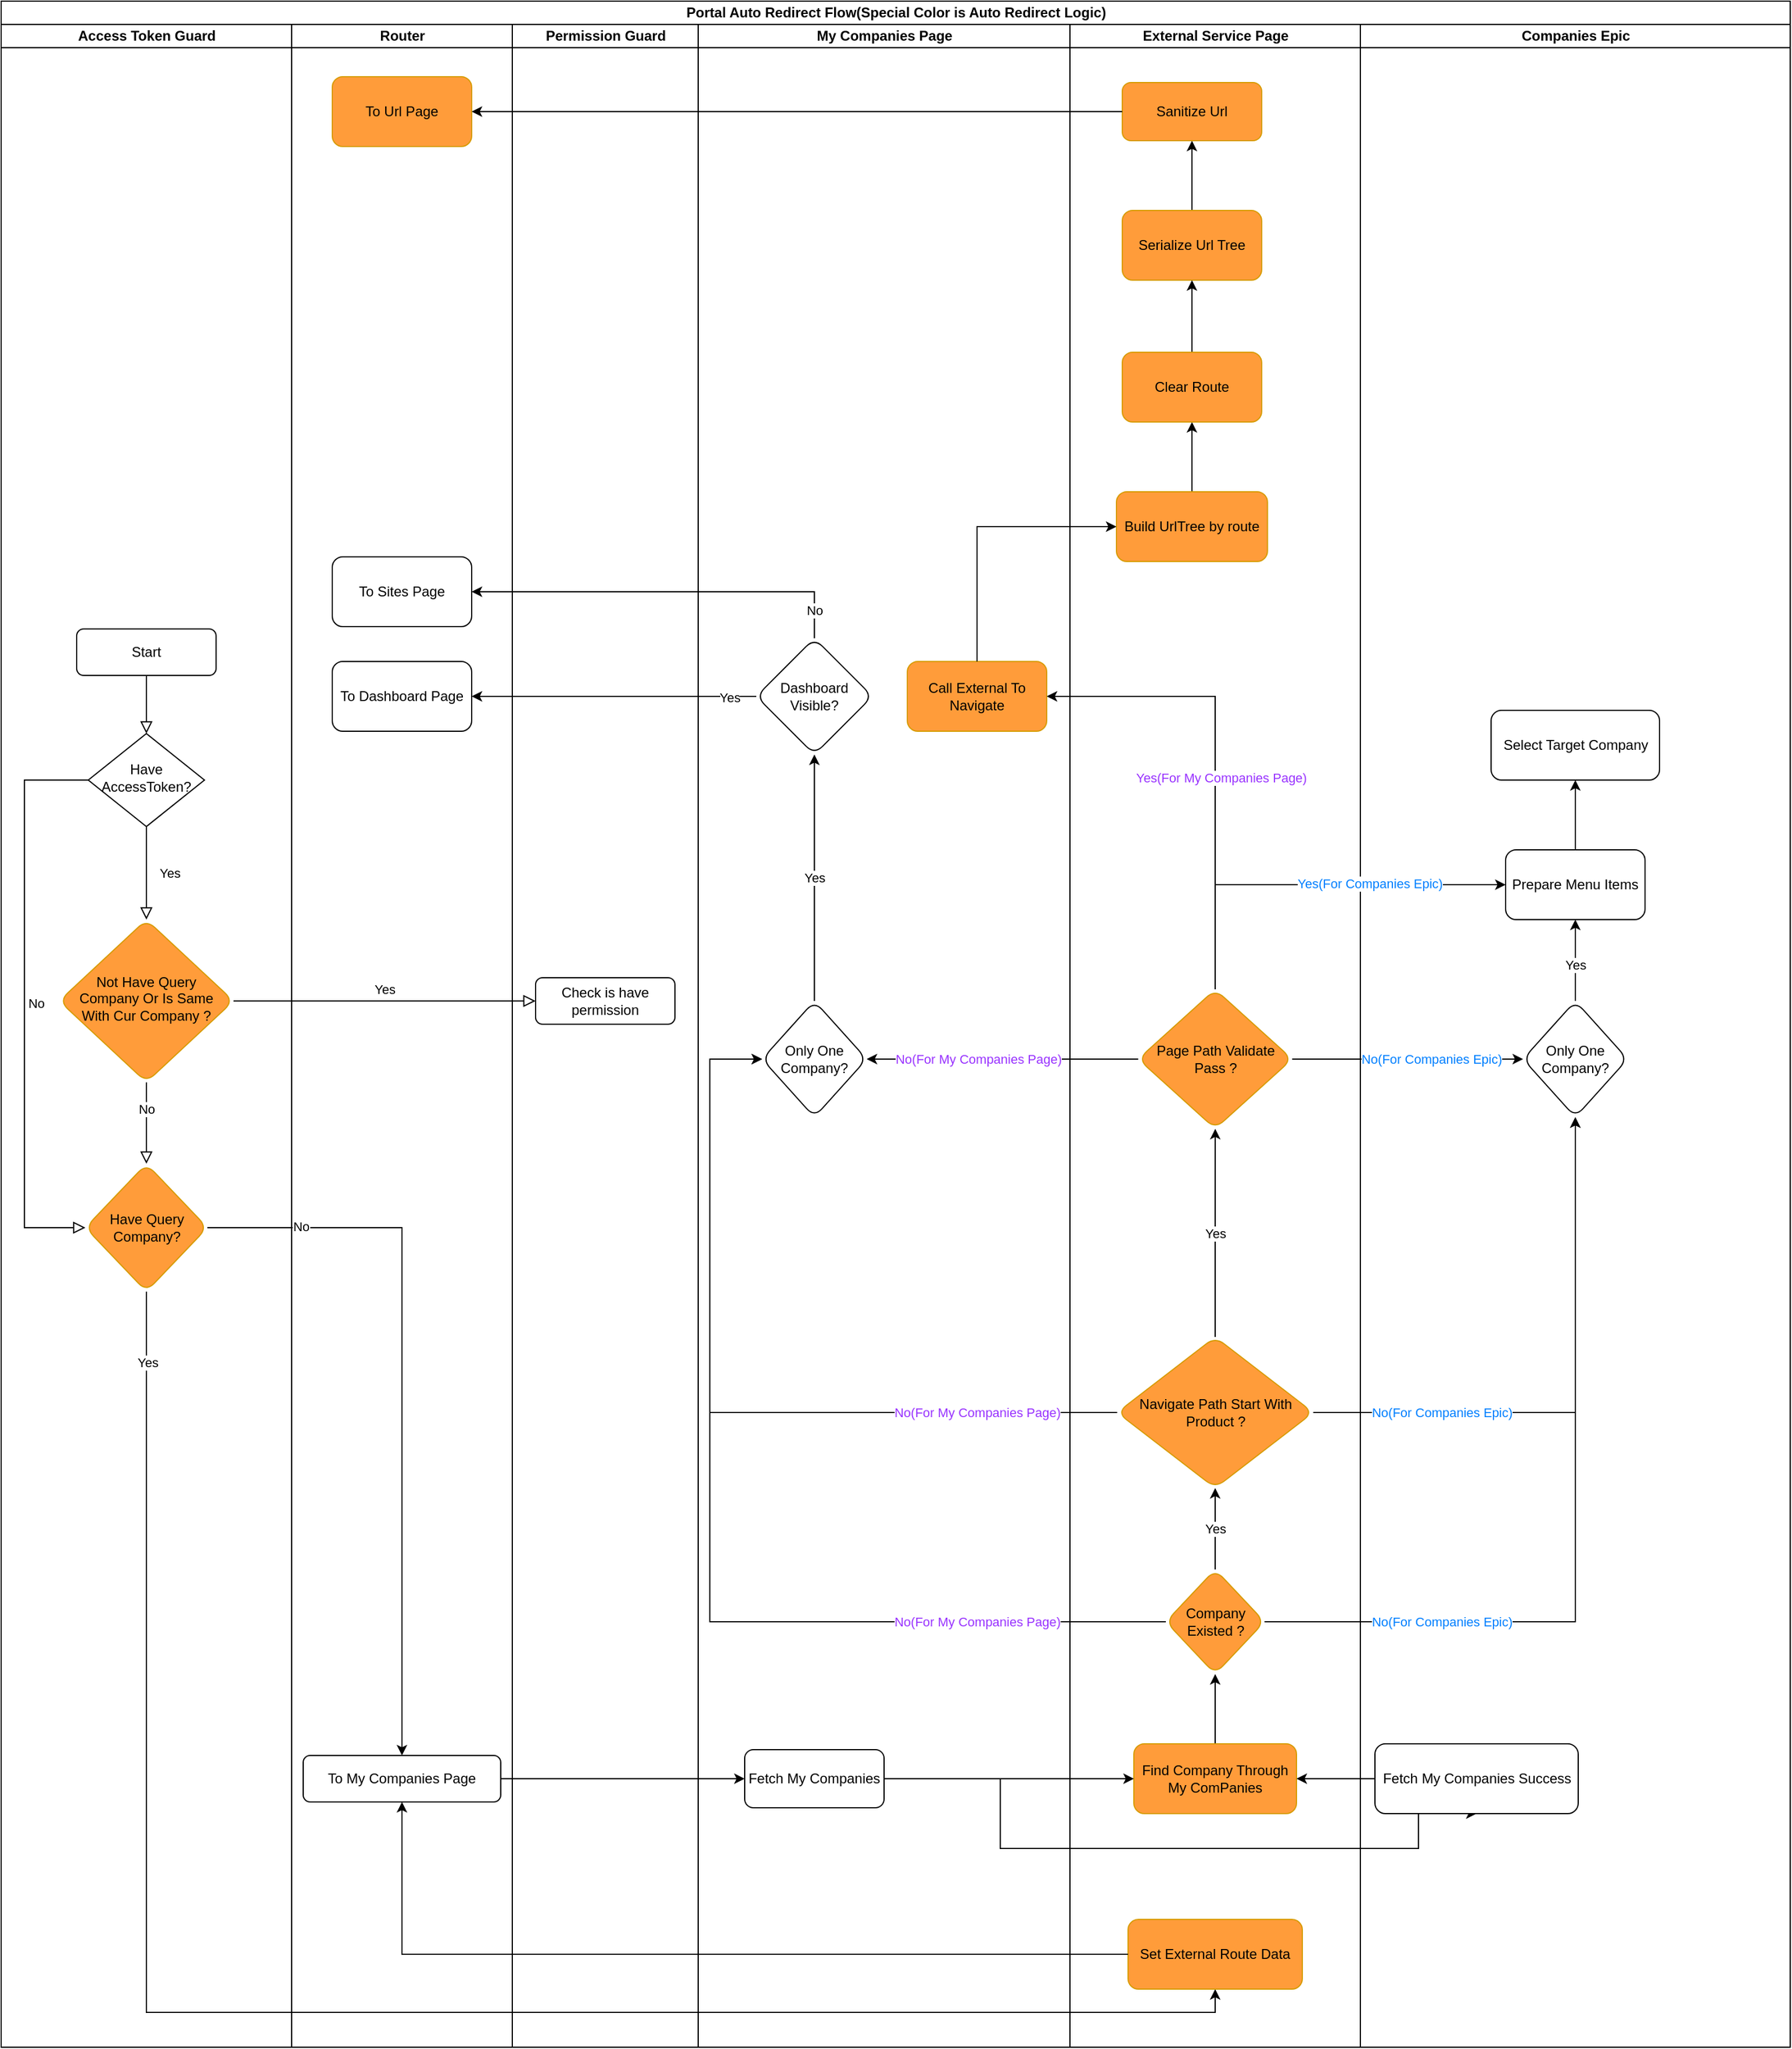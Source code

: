 <mxfile version="26.0.15">
  <diagram id="C5RBs43oDa-KdzZeNtuy" name="Page-1">
    <mxGraphModel dx="1461" dy="824" grid="1" gridSize="10" guides="1" tooltips="1" connect="1" arrows="1" fold="1" page="1" pageScale="1" pageWidth="827" pageHeight="1169" math="0" shadow="0">
      <root>
        <mxCell id="WIyWlLk6GJQsqaUBKTNV-0" />
        <mxCell id="WIyWlLk6GJQsqaUBKTNV-1" parent="WIyWlLk6GJQsqaUBKTNV-0" />
        <mxCell id="zBtAvuP8c3fkPAvaUFku-0" value="Portal Auto Redirect Flow(Special Color is Auto Redirect Logic)" style="swimlane;childLayout=stackLayout;resizeParent=1;resizeParentMax=0;startSize=20;html=1;" parent="WIyWlLk6GJQsqaUBKTNV-1" vertex="1">
          <mxGeometry x="120" y="20" width="1540" height="1760" as="geometry" />
        </mxCell>
        <mxCell id="zBtAvuP8c3fkPAvaUFku-1" value="Access Token Guard" style="swimlane;startSize=20;html=1;" parent="zBtAvuP8c3fkPAvaUFku-0" vertex="1">
          <mxGeometry y="20" width="250" height="1740" as="geometry" />
        </mxCell>
        <mxCell id="WIyWlLk6GJQsqaUBKTNV-6" value="Have AccessToken?" style="rhombus;whiteSpace=wrap;html=1;shadow=0;fontFamily=Helvetica;fontSize=12;align=center;strokeWidth=1;spacing=6;spacingTop=-4;" parent="zBtAvuP8c3fkPAvaUFku-1" vertex="1">
          <mxGeometry x="75" y="610" width="100" height="80" as="geometry" />
        </mxCell>
        <mxCell id="WIyWlLk6GJQsqaUBKTNV-3" value="Start" style="rounded=1;whiteSpace=wrap;html=1;fontSize=12;glass=0;strokeWidth=1;shadow=0;" parent="zBtAvuP8c3fkPAvaUFku-1" vertex="1">
          <mxGeometry x="65" y="520" width="120" height="40" as="geometry" />
        </mxCell>
        <mxCell id="WIyWlLk6GJQsqaUBKTNV-2" value="" style="rounded=0;html=1;jettySize=auto;orthogonalLoop=1;fontSize=11;endArrow=block;endFill=0;endSize=8;strokeWidth=1;shadow=0;labelBackgroundColor=none;edgeStyle=orthogonalEdgeStyle;" parent="zBtAvuP8c3fkPAvaUFku-1" source="WIyWlLk6GJQsqaUBKTNV-3" target="WIyWlLk6GJQsqaUBKTNV-6" edge="1">
          <mxGeometry relative="1" as="geometry" />
        </mxCell>
        <mxCell id="zBtAvuP8c3fkPAvaUFku-9" value="Have Query Company?" style="rhombus;whiteSpace=wrap;html=1;rounded=1;strokeColor=#d79b00;align=center;verticalAlign=middle;fontFamily=Helvetica;fontSize=12;fontColor=default;fillColor=#FF9C3A;" parent="zBtAvuP8c3fkPAvaUFku-1" vertex="1">
          <mxGeometry x="72.5" y="980" width="105" height="110" as="geometry" />
        </mxCell>
        <mxCell id="WIyWlLk6GJQsqaUBKTNV-5" value="No" style="edgeStyle=orthogonalEdgeStyle;rounded=0;html=1;jettySize=auto;orthogonalLoop=1;fontSize=11;endArrow=block;endFill=0;endSize=8;strokeWidth=1;shadow=0;labelBackgroundColor=none;exitX=0;exitY=0.5;exitDx=0;exitDy=0;entryX=0;entryY=0.5;entryDx=0;entryDy=0;" parent="zBtAvuP8c3fkPAvaUFku-1" source="WIyWlLk6GJQsqaUBKTNV-6" target="zBtAvuP8c3fkPAvaUFku-9" edge="1">
          <mxGeometry y="10" relative="1" as="geometry">
            <mxPoint as="offset" />
            <Array as="points">
              <mxPoint x="20" y="650" />
              <mxPoint x="20" y="1035" />
            </Array>
          </mxGeometry>
        </mxCell>
        <mxCell id="WIyWlLk6GJQsqaUBKTNV-10" value="Not Have Query Company Or Is Same With Cur Company ?" style="rhombus;whiteSpace=wrap;html=1;shadow=0;fontFamily=Helvetica;fontSize=12;align=center;strokeWidth=1;spacing=6;spacingTop=-4;rounded=1;strokeColor=#d79b00;verticalAlign=middle;fontColor=default;fillColor=#FF9C3A;" parent="zBtAvuP8c3fkPAvaUFku-1" vertex="1">
          <mxGeometry x="50" y="770" width="150" height="140" as="geometry" />
        </mxCell>
        <mxCell id="WIyWlLk6GJQsqaUBKTNV-4" value="Yes" style="rounded=0;html=1;jettySize=auto;orthogonalLoop=1;fontSize=11;endArrow=block;endFill=0;endSize=8;strokeWidth=1;shadow=0;labelBackgroundColor=none;edgeStyle=orthogonalEdgeStyle;" parent="zBtAvuP8c3fkPAvaUFku-1" source="WIyWlLk6GJQsqaUBKTNV-6" target="WIyWlLk6GJQsqaUBKTNV-10" edge="1">
          <mxGeometry y="20" relative="1" as="geometry">
            <mxPoint as="offset" />
          </mxGeometry>
        </mxCell>
        <mxCell id="WIyWlLk6GJQsqaUBKTNV-8" value="" style="rounded=0;html=1;jettySize=auto;orthogonalLoop=1;fontSize=11;endArrow=block;endFill=0;endSize=8;strokeWidth=1;shadow=0;labelBackgroundColor=none;edgeStyle=orthogonalEdgeStyle;exitX=0.5;exitY=1;exitDx=0;exitDy=0;" parent="zBtAvuP8c3fkPAvaUFku-1" source="WIyWlLk6GJQsqaUBKTNV-10" target="zBtAvuP8c3fkPAvaUFku-9" edge="1">
          <mxGeometry x="0.333" y="20" relative="1" as="geometry">
            <mxPoint as="offset" />
            <mxPoint x="125" y="920" as="targetPoint" />
          </mxGeometry>
        </mxCell>
        <mxCell id="zBtAvuP8c3fkPAvaUFku-7" value="No" style="edgeLabel;html=1;align=center;verticalAlign=middle;resizable=0;points=[];" parent="WIyWlLk6GJQsqaUBKTNV-8" vertex="1" connectable="0">
          <mxGeometry x="-0.384" relative="1" as="geometry">
            <mxPoint y="1" as="offset" />
          </mxGeometry>
        </mxCell>
        <mxCell id="zBtAvuP8c3fkPAvaUFku-2" value="Router" style="swimlane;startSize=20;html=1;" parent="zBtAvuP8c3fkPAvaUFku-0" vertex="1">
          <mxGeometry x="250" y="20" width="190" height="1740" as="geometry" />
        </mxCell>
        <mxCell id="WIyWlLk6GJQsqaUBKTNV-7" value="To My Companies Page" style="rounded=1;whiteSpace=wrap;html=1;fontSize=12;glass=0;strokeWidth=1;shadow=0;" parent="zBtAvuP8c3fkPAvaUFku-2" vertex="1">
          <mxGeometry x="10" y="1489" width="170" height="40" as="geometry" />
        </mxCell>
        <mxCell id="zBtAvuP8c3fkPAvaUFku-41" value="To Dashboard Page" style="rounded=1;whiteSpace=wrap;html=1;" parent="zBtAvuP8c3fkPAvaUFku-2" vertex="1">
          <mxGeometry x="35" y="548" width="120" height="60" as="geometry" />
        </mxCell>
        <mxCell id="zBtAvuP8c3fkPAvaUFku-44" value="To Sites Page" style="rounded=1;whiteSpace=wrap;html=1;" parent="zBtAvuP8c3fkPAvaUFku-2" vertex="1">
          <mxGeometry x="35" y="458" width="120" height="60" as="geometry" />
        </mxCell>
        <mxCell id="zBtAvuP8c3fkPAvaUFku-53" value="To Url Page" style="rounded=1;whiteSpace=wrap;html=1;strokeColor=#d79b00;align=center;verticalAlign=middle;fontFamily=Helvetica;fontSize=12;fontColor=default;fillColor=#FF9C3A;" parent="zBtAvuP8c3fkPAvaUFku-2" vertex="1">
          <mxGeometry x="35" y="45" width="120" height="60" as="geometry" />
        </mxCell>
        <mxCell id="zBtAvuP8c3fkPAvaUFku-3" value="Permission Guard" style="swimlane;startSize=20;html=1;" parent="zBtAvuP8c3fkPAvaUFku-0" vertex="1">
          <mxGeometry x="440" y="20" width="160" height="1740" as="geometry" />
        </mxCell>
        <mxCell id="WIyWlLk6GJQsqaUBKTNV-12" value="Check is have permission" style="rounded=1;whiteSpace=wrap;html=1;fontSize=12;glass=0;strokeWidth=1;shadow=0;" parent="zBtAvuP8c3fkPAvaUFku-3" vertex="1">
          <mxGeometry x="20" y="820" width="120" height="40" as="geometry" />
        </mxCell>
        <mxCell id="zBtAvuP8c3fkPAvaUFku-16" value="My Companies Page" style="swimlane;startSize=20;html=1;" parent="zBtAvuP8c3fkPAvaUFku-0" vertex="1">
          <mxGeometry x="600" y="20" width="320" height="1740" as="geometry" />
        </mxCell>
        <mxCell id="zBtAvuP8c3fkPAvaUFku-20" value="Fetch My Companies" style="rounded=1;whiteSpace=wrap;html=1;" parent="zBtAvuP8c3fkPAvaUFku-16" vertex="1">
          <mxGeometry x="40" y="1484" width="120" height="50" as="geometry" />
        </mxCell>
        <mxCell id="zBtAvuP8c3fkPAvaUFku-39" value="Yes" style="edgeStyle=orthogonalEdgeStyle;rounded=0;orthogonalLoop=1;jettySize=auto;html=1;exitX=0.5;exitY=0;exitDx=0;exitDy=0;entryX=0.5;entryY=1;entryDx=0;entryDy=0;" parent="zBtAvuP8c3fkPAvaUFku-16" source="zBtAvuP8c3fkPAvaUFku-35" target="zBtAvuP8c3fkPAvaUFku-38" edge="1">
          <mxGeometry relative="1" as="geometry" />
        </mxCell>
        <mxCell id="zBtAvuP8c3fkPAvaUFku-35" value="Only One Company?" style="rhombus;whiteSpace=wrap;html=1;rounded=1;" parent="zBtAvuP8c3fkPAvaUFku-16" vertex="1">
          <mxGeometry x="55" y="840" width="90" height="100" as="geometry" />
        </mxCell>
        <mxCell id="zBtAvuP8c3fkPAvaUFku-38" value="Dashboard Visible?" style="rhombus;whiteSpace=wrap;html=1;rounded=1;" parent="zBtAvuP8c3fkPAvaUFku-16" vertex="1">
          <mxGeometry x="50" y="528" width="100" height="100" as="geometry" />
        </mxCell>
        <mxCell id="zBtAvuP8c3fkPAvaUFku-87" value="Call External To Navigate" style="rounded=1;whiteSpace=wrap;html=1;strokeColor=#d79b00;align=center;verticalAlign=middle;fontFamily=Helvetica;fontSize=12;fontColor=default;fillColor=#FF9C3A;" parent="zBtAvuP8c3fkPAvaUFku-16" vertex="1">
          <mxGeometry x="180" y="548" width="120" height="60" as="geometry" />
        </mxCell>
        <mxCell id="WIyWlLk6GJQsqaUBKTNV-9" value="Yes" style="edgeStyle=orthogonalEdgeStyle;rounded=0;html=1;jettySize=auto;orthogonalLoop=1;fontSize=11;endArrow=block;endFill=0;endSize=8;strokeWidth=1;shadow=0;labelBackgroundColor=none;" parent="zBtAvuP8c3fkPAvaUFku-0" source="WIyWlLk6GJQsqaUBKTNV-10" target="WIyWlLk6GJQsqaUBKTNV-12" edge="1">
          <mxGeometry y="10" relative="1" as="geometry">
            <mxPoint as="offset" />
          </mxGeometry>
        </mxCell>
        <mxCell id="zBtAvuP8c3fkPAvaUFku-13" style="edgeStyle=orthogonalEdgeStyle;rounded=0;orthogonalLoop=1;jettySize=auto;html=1;entryX=0.5;entryY=0;entryDx=0;entryDy=0;" parent="zBtAvuP8c3fkPAvaUFku-0" source="zBtAvuP8c3fkPAvaUFku-9" target="WIyWlLk6GJQsqaUBKTNV-7" edge="1">
          <mxGeometry relative="1" as="geometry">
            <mxPoint x="260" y="1055" as="targetPoint" />
          </mxGeometry>
        </mxCell>
        <mxCell id="zBtAvuP8c3fkPAvaUFku-14" value="No" style="edgeLabel;html=1;align=center;verticalAlign=middle;resizable=0;points=[];" parent="zBtAvuP8c3fkPAvaUFku-13" vertex="1" connectable="0">
          <mxGeometry x="-0.746" y="2" relative="1" as="geometry">
            <mxPoint x="1" y="1" as="offset" />
          </mxGeometry>
        </mxCell>
        <mxCell id="zBtAvuP8c3fkPAvaUFku-11" style="edgeStyle=orthogonalEdgeStyle;rounded=0;orthogonalLoop=1;jettySize=auto;html=1;exitX=0.5;exitY=1;exitDx=0;exitDy=0;entryX=0.5;entryY=1;entryDx=0;entryDy=0;" parent="zBtAvuP8c3fkPAvaUFku-0" source="zBtAvuP8c3fkPAvaUFku-9" target="zBtAvuP8c3fkPAvaUFku-32" edge="1">
          <mxGeometry relative="1" as="geometry">
            <mxPoint x="900" y="1270" as="targetPoint" />
          </mxGeometry>
        </mxCell>
        <mxCell id="zBtAvuP8c3fkPAvaUFku-33" value="Yes" style="edgeLabel;html=1;align=center;verticalAlign=middle;resizable=0;points=[];" parent="zBtAvuP8c3fkPAvaUFku-11" vertex="1" connectable="0">
          <mxGeometry x="-0.924" y="1" relative="1" as="geometry">
            <mxPoint y="1" as="offset" />
          </mxGeometry>
        </mxCell>
        <mxCell id="zBtAvuP8c3fkPAvaUFku-40" style="edgeStyle=orthogonalEdgeStyle;rounded=0;orthogonalLoop=1;jettySize=auto;html=1;exitX=0;exitY=0.5;exitDx=0;exitDy=0;entryX=1;entryY=0.5;entryDx=0;entryDy=0;" parent="zBtAvuP8c3fkPAvaUFku-0" source="zBtAvuP8c3fkPAvaUFku-38" target="zBtAvuP8c3fkPAvaUFku-41" edge="1">
          <mxGeometry relative="1" as="geometry">
            <mxPoint x="410" y="518" as="targetPoint" />
          </mxGeometry>
        </mxCell>
        <mxCell id="zBtAvuP8c3fkPAvaUFku-42" value="Yes" style="edgeLabel;html=1;align=center;verticalAlign=middle;resizable=0;points=[];" parent="zBtAvuP8c3fkPAvaUFku-40" vertex="1" connectable="0">
          <mxGeometry x="-0.812" y="1" relative="1" as="geometry">
            <mxPoint as="offset" />
          </mxGeometry>
        </mxCell>
        <mxCell id="zBtAvuP8c3fkPAvaUFku-43" style="edgeStyle=orthogonalEdgeStyle;rounded=0;orthogonalLoop=1;jettySize=auto;html=1;exitX=0.5;exitY=0;exitDx=0;exitDy=0;entryX=1;entryY=0.5;entryDx=0;entryDy=0;" parent="zBtAvuP8c3fkPAvaUFku-0" source="zBtAvuP8c3fkPAvaUFku-38" target="zBtAvuP8c3fkPAvaUFku-44" edge="1">
          <mxGeometry relative="1" as="geometry">
            <mxPoint x="430" y="408" as="targetPoint" />
          </mxGeometry>
        </mxCell>
        <mxCell id="zBtAvuP8c3fkPAvaUFku-45" value="No" style="edgeLabel;html=1;align=center;verticalAlign=middle;resizable=0;points=[];" parent="zBtAvuP8c3fkPAvaUFku-43" vertex="1" connectable="0">
          <mxGeometry x="-0.855" relative="1" as="geometry">
            <mxPoint as="offset" />
          </mxGeometry>
        </mxCell>
        <mxCell id="zBtAvuP8c3fkPAvaUFku-23" value="External Service Page" style="swimlane;startSize=20;html=1;" parent="zBtAvuP8c3fkPAvaUFku-0" vertex="1">
          <mxGeometry x="920" y="20" width="250" height="1740" as="geometry" />
        </mxCell>
        <mxCell id="zBtAvuP8c3fkPAvaUFku-48" value="" style="edgeStyle=orthogonalEdgeStyle;rounded=0;orthogonalLoop=1;jettySize=auto;html=1;" parent="zBtAvuP8c3fkPAvaUFku-23" source="zBtAvuP8c3fkPAvaUFku-28" target="zBtAvuP8c3fkPAvaUFku-47" edge="1">
          <mxGeometry relative="1" as="geometry" />
        </mxCell>
        <mxCell id="zBtAvuP8c3fkPAvaUFku-28" value="Build UrlTree by route" style="rounded=1;whiteSpace=wrap;html=1;strokeColor=#d79b00;align=center;verticalAlign=middle;fontFamily=Helvetica;fontSize=12;fontColor=default;fillColor=#FF9C3A;" parent="zBtAvuP8c3fkPAvaUFku-23" vertex="1">
          <mxGeometry x="40" y="402" width="130" height="60" as="geometry" />
        </mxCell>
        <mxCell id="zBtAvuP8c3fkPAvaUFku-32" value="Set External Route Data" style="rounded=1;whiteSpace=wrap;html=1;strokeColor=#d79b00;align=center;verticalAlign=middle;fontFamily=Helvetica;fontSize=12;fontColor=default;fillColor=#FF9C3A;" parent="zBtAvuP8c3fkPAvaUFku-23" vertex="1">
          <mxGeometry x="50" y="1630" width="150" height="60" as="geometry" />
        </mxCell>
        <mxCell id="zBtAvuP8c3fkPAvaUFku-51" value="" style="edgeStyle=orthogonalEdgeStyle;rounded=0;orthogonalLoop=1;jettySize=auto;html=1;" parent="zBtAvuP8c3fkPAvaUFku-23" source="zBtAvuP8c3fkPAvaUFku-46" target="zBtAvuP8c3fkPAvaUFku-50" edge="1">
          <mxGeometry relative="1" as="geometry" />
        </mxCell>
        <mxCell id="zBtAvuP8c3fkPAvaUFku-46" value="Serialize Url Tree" style="rounded=1;whiteSpace=wrap;html=1;strokeColor=#d79b00;align=center;verticalAlign=middle;fontFamily=Helvetica;fontSize=12;fontColor=default;fillColor=#FF9C3A;" parent="zBtAvuP8c3fkPAvaUFku-23" vertex="1">
          <mxGeometry x="45" y="160" width="120" height="60" as="geometry" />
        </mxCell>
        <mxCell id="zBtAvuP8c3fkPAvaUFku-49" style="edgeStyle=orthogonalEdgeStyle;rounded=0;orthogonalLoop=1;jettySize=auto;html=1;exitX=0.5;exitY=0;exitDx=0;exitDy=0;entryX=0.5;entryY=1;entryDx=0;entryDy=0;" parent="zBtAvuP8c3fkPAvaUFku-23" source="zBtAvuP8c3fkPAvaUFku-47" target="zBtAvuP8c3fkPAvaUFku-46" edge="1">
          <mxGeometry relative="1" as="geometry" />
        </mxCell>
        <mxCell id="zBtAvuP8c3fkPAvaUFku-47" value="Clear Route" style="whiteSpace=wrap;html=1;rounded=1;strokeColor=#d79b00;align=center;verticalAlign=middle;fontFamily=Helvetica;fontSize=12;fontColor=default;fillColor=#FF9C3A;" parent="zBtAvuP8c3fkPAvaUFku-23" vertex="1">
          <mxGeometry x="45" y="282" width="120" height="60" as="geometry" />
        </mxCell>
        <mxCell id="zBtAvuP8c3fkPAvaUFku-50" value="Sanitize Url" style="whiteSpace=wrap;html=1;rounded=1;strokeColor=#d79b00;align=center;verticalAlign=middle;fontFamily=Helvetica;fontSize=12;fontColor=default;fillColor=#FF9C3A;" parent="zBtAvuP8c3fkPAvaUFku-23" vertex="1">
          <mxGeometry x="45" y="50" width="120" height="50" as="geometry" />
        </mxCell>
        <mxCell id="zBtAvuP8c3fkPAvaUFku-69" value="" style="edgeStyle=orthogonalEdgeStyle;rounded=0;orthogonalLoop=1;jettySize=auto;html=1;" parent="zBtAvuP8c3fkPAvaUFku-23" source="zBtAvuP8c3fkPAvaUFku-64" target="zBtAvuP8c3fkPAvaUFku-68" edge="1">
          <mxGeometry relative="1" as="geometry" />
        </mxCell>
        <mxCell id="zBtAvuP8c3fkPAvaUFku-64" value="Find Company Through My ComPanies" style="rounded=1;whiteSpace=wrap;html=1;fillColor=#FF9C3A;strokeColor=#d79b00;" parent="zBtAvuP8c3fkPAvaUFku-23" vertex="1">
          <mxGeometry x="55" y="1479" width="140" height="60" as="geometry" />
        </mxCell>
        <mxCell id="zBtAvuP8c3fkPAvaUFku-74" value="Yes" style="edgeStyle=orthogonalEdgeStyle;rounded=0;orthogonalLoop=1;jettySize=auto;html=1;" parent="zBtAvuP8c3fkPAvaUFku-23" source="zBtAvuP8c3fkPAvaUFku-68" target="zBtAvuP8c3fkPAvaUFku-73" edge="1">
          <mxGeometry relative="1" as="geometry" />
        </mxCell>
        <mxCell id="zBtAvuP8c3fkPAvaUFku-68" value="Company Existed ?" style="rhombus;whiteSpace=wrap;html=1;rounded=1;strokeColor=#d79b00;align=center;verticalAlign=middle;fontFamily=Helvetica;fontSize=12;fontColor=default;fillColor=#FF9C3A;" parent="zBtAvuP8c3fkPAvaUFku-23" vertex="1">
          <mxGeometry x="82.5" y="1329" width="85" height="90" as="geometry" />
        </mxCell>
        <mxCell id="zBtAvuP8c3fkPAvaUFku-76" value="Yes" style="edgeStyle=orthogonalEdgeStyle;rounded=0;orthogonalLoop=1;jettySize=auto;html=1;" parent="zBtAvuP8c3fkPAvaUFku-23" source="zBtAvuP8c3fkPAvaUFku-73" target="zBtAvuP8c3fkPAvaUFku-75" edge="1">
          <mxGeometry relative="1" as="geometry" />
        </mxCell>
        <mxCell id="zBtAvuP8c3fkPAvaUFku-73" value="Navigate Path Start With Product ?" style="rhombus;whiteSpace=wrap;html=1;rounded=1;strokeColor=#d79b00;align=center;verticalAlign=middle;fontFamily=Helvetica;fontSize=12;fontColor=default;fillColor=#FF9C3A;" parent="zBtAvuP8c3fkPAvaUFku-23" vertex="1">
          <mxGeometry x="40.63" y="1129" width="168.75" height="130" as="geometry" />
        </mxCell>
        <mxCell id="zBtAvuP8c3fkPAvaUFku-75" value="Page Path Validate Pass ?" style="rhombus;whiteSpace=wrap;html=1;rounded=1;strokeColor=#d79b00;align=center;verticalAlign=middle;fontFamily=Helvetica;fontSize=12;fontColor=default;fillColor=#FF9C3A;" parent="zBtAvuP8c3fkPAvaUFku-23" vertex="1">
          <mxGeometry x="58.75" y="830" width="132.51" height="120" as="geometry" />
        </mxCell>
        <mxCell id="zBtAvuP8c3fkPAvaUFku-52" style="edgeStyle=orthogonalEdgeStyle;rounded=0;orthogonalLoop=1;jettySize=auto;html=1;exitX=0;exitY=0.5;exitDx=0;exitDy=0;entryX=1;entryY=0.5;entryDx=0;entryDy=0;" parent="zBtAvuP8c3fkPAvaUFku-0" source="zBtAvuP8c3fkPAvaUFku-50" target="zBtAvuP8c3fkPAvaUFku-53" edge="1">
          <mxGeometry relative="1" as="geometry">
            <mxPoint x="430" y="388" as="targetPoint" />
          </mxGeometry>
        </mxCell>
        <mxCell id="zBtAvuP8c3fkPAvaUFku-70" style="edgeStyle=orthogonalEdgeStyle;rounded=0;orthogonalLoop=1;jettySize=auto;html=1;exitX=0;exitY=0.5;exitDx=0;exitDy=0;entryX=0;entryY=0.5;entryDx=0;entryDy=0;" parent="zBtAvuP8c3fkPAvaUFku-0" source="zBtAvuP8c3fkPAvaUFku-68" target="zBtAvuP8c3fkPAvaUFku-35" edge="1">
          <mxGeometry relative="1" as="geometry">
            <Array as="points">
              <mxPoint x="610" y="1394" />
              <mxPoint x="610" y="910" />
            </Array>
          </mxGeometry>
        </mxCell>
        <mxCell id="zBtAvuP8c3fkPAvaUFku-71" value="No(For My Companies Page)" style="edgeLabel;html=1;align=center;verticalAlign=middle;resizable=0;points=[];fontColor=#9933FF;" parent="zBtAvuP8c3fkPAvaUFku-70" vertex="1" connectable="0">
          <mxGeometry x="-0.888" relative="1" as="geometry">
            <mxPoint x="-111" as="offset" />
          </mxGeometry>
        </mxCell>
        <mxCell id="zBtAvuP8c3fkPAvaUFku-77" style="edgeStyle=orthogonalEdgeStyle;rounded=0;orthogonalLoop=1;jettySize=auto;html=1;exitX=0;exitY=0.5;exitDx=0;exitDy=0;entryX=0;entryY=0.5;entryDx=0;entryDy=0;" parent="zBtAvuP8c3fkPAvaUFku-0" source="zBtAvuP8c3fkPAvaUFku-73" target="zBtAvuP8c3fkPAvaUFku-35" edge="1">
          <mxGeometry relative="1" as="geometry">
            <Array as="points">
              <mxPoint x="610" y="1214" />
              <mxPoint x="610" y="910" />
            </Array>
          </mxGeometry>
        </mxCell>
        <mxCell id="zBtAvuP8c3fkPAvaUFku-78" value="No(For My Companies Page)" style="edgeLabel;html=1;align=center;verticalAlign=middle;resizable=0;points=[];fontColor=#9933FF;" parent="zBtAvuP8c3fkPAvaUFku-77" vertex="1" connectable="0">
          <mxGeometry x="-0.874" relative="1" as="geometry">
            <mxPoint x="-77" as="offset" />
          </mxGeometry>
        </mxCell>
        <mxCell id="zBtAvuP8c3fkPAvaUFku-85" style="edgeStyle=orthogonalEdgeStyle;rounded=0;orthogonalLoop=1;jettySize=auto;html=1;exitX=0;exitY=0.5;exitDx=0;exitDy=0;entryX=1;entryY=0.5;entryDx=0;entryDy=0;" parent="zBtAvuP8c3fkPAvaUFku-0" source="zBtAvuP8c3fkPAvaUFku-75" target="zBtAvuP8c3fkPAvaUFku-35" edge="1">
          <mxGeometry relative="1" as="geometry">
            <Array as="points">
              <mxPoint x="920" y="910" />
              <mxPoint x="920" y="910" />
            </Array>
          </mxGeometry>
        </mxCell>
        <mxCell id="zBtAvuP8c3fkPAvaUFku-86" value="No(For My Companies Page)" style="edgeLabel;html=1;align=center;verticalAlign=middle;resizable=0;points=[];fontColor=#9933FF;" parent="zBtAvuP8c3fkPAvaUFku-85" vertex="1" connectable="0">
          <mxGeometry x="-0.911" relative="1" as="geometry">
            <mxPoint x="-128" as="offset" />
          </mxGeometry>
        </mxCell>
        <mxCell id="zBtAvuP8c3fkPAvaUFku-88" style="edgeStyle=orthogonalEdgeStyle;rounded=0;orthogonalLoop=1;jettySize=auto;html=1;exitX=0.5;exitY=0;exitDx=0;exitDy=0;entryX=1;entryY=0.5;entryDx=0;entryDy=0;" parent="zBtAvuP8c3fkPAvaUFku-0" source="zBtAvuP8c3fkPAvaUFku-75" target="zBtAvuP8c3fkPAvaUFku-87" edge="1">
          <mxGeometry relative="1" as="geometry" />
        </mxCell>
        <mxCell id="zBtAvuP8c3fkPAvaUFku-89" value="Yes(For My Companies Page)" style="edgeLabel;html=1;align=center;verticalAlign=middle;resizable=0;points=[];fontColor=#9933FF;" parent="zBtAvuP8c3fkPAvaUFku-88" vertex="1" connectable="0">
          <mxGeometry x="-0.694" y="2" relative="1" as="geometry">
            <mxPoint x="7" y="-122" as="offset" />
          </mxGeometry>
        </mxCell>
        <mxCell id="zBtAvuP8c3fkPAvaUFku-90" style="edgeStyle=orthogonalEdgeStyle;rounded=0;orthogonalLoop=1;jettySize=auto;html=1;exitX=0.5;exitY=0;exitDx=0;exitDy=0;entryX=0;entryY=0.5;entryDx=0;entryDy=0;" parent="zBtAvuP8c3fkPAvaUFku-0" source="zBtAvuP8c3fkPAvaUFku-87" target="zBtAvuP8c3fkPAvaUFku-28" edge="1">
          <mxGeometry relative="1" as="geometry" />
        </mxCell>
        <mxCell id="zBtAvuP8c3fkPAvaUFku-93" style="edgeStyle=orthogonalEdgeStyle;rounded=0;orthogonalLoop=1;jettySize=auto;html=1;exitX=1;exitY=0.5;exitDx=0;exitDy=0;entryX=0.5;entryY=1;entryDx=0;entryDy=0;" parent="zBtAvuP8c3fkPAvaUFku-0" source="zBtAvuP8c3fkPAvaUFku-68" target="zBtAvuP8c3fkPAvaUFku-91" edge="1">
          <mxGeometry relative="1" as="geometry" />
        </mxCell>
        <mxCell id="zBtAvuP8c3fkPAvaUFku-94" value="No(For Companies Epic)" style="edgeLabel;html=1;align=center;verticalAlign=middle;resizable=0;points=[];fontColor=#007FFF;" parent="zBtAvuP8c3fkPAvaUFku-93" vertex="1" connectable="0">
          <mxGeometry x="-0.773" relative="1" as="geometry">
            <mxPoint x="73" as="offset" />
          </mxGeometry>
        </mxCell>
        <mxCell id="zBtAvuP8c3fkPAvaUFku-95" style="edgeStyle=orthogonalEdgeStyle;rounded=0;orthogonalLoop=1;jettySize=auto;html=1;exitX=1;exitY=0.5;exitDx=0;exitDy=0;entryX=0.5;entryY=1;entryDx=0;entryDy=0;" parent="zBtAvuP8c3fkPAvaUFku-0" source="zBtAvuP8c3fkPAvaUFku-73" target="zBtAvuP8c3fkPAvaUFku-91" edge="1">
          <mxGeometry relative="1" as="geometry" />
        </mxCell>
        <mxCell id="zBtAvuP8c3fkPAvaUFku-96" value="No(For Companies Epic)" style="edgeLabel;html=1;align=center;verticalAlign=middle;resizable=0;points=[];fontColor=#007FFF;" parent="zBtAvuP8c3fkPAvaUFku-95" vertex="1" connectable="0">
          <mxGeometry x="-0.854" relative="1" as="geometry">
            <mxPoint x="75" as="offset" />
          </mxGeometry>
        </mxCell>
        <mxCell id="zBtAvuP8c3fkPAvaUFku-97" style="edgeStyle=orthogonalEdgeStyle;rounded=0;orthogonalLoop=1;jettySize=auto;html=1;exitX=1;exitY=0.5;exitDx=0;exitDy=0;" parent="zBtAvuP8c3fkPAvaUFku-0" source="zBtAvuP8c3fkPAvaUFku-75" target="zBtAvuP8c3fkPAvaUFku-91" edge="1">
          <mxGeometry relative="1" as="geometry" />
        </mxCell>
        <mxCell id="zBtAvuP8c3fkPAvaUFku-98" value="No(For Companies Epic)" style="edgeLabel;html=1;align=center;verticalAlign=middle;resizable=0;points=[];fontColor=#007FFF;" parent="zBtAvuP8c3fkPAvaUFku-97" vertex="1" connectable="0">
          <mxGeometry x="-0.154" y="1" relative="1" as="geometry">
            <mxPoint x="35" y="1" as="offset" />
          </mxGeometry>
        </mxCell>
        <mxCell id="zBtAvuP8c3fkPAvaUFku-18" style="edgeStyle=orthogonalEdgeStyle;rounded=0;orthogonalLoop=1;jettySize=auto;html=1;entryX=0;entryY=0.5;entryDx=0;entryDy=0;" parent="zBtAvuP8c3fkPAvaUFku-0" source="WIyWlLk6GJQsqaUBKTNV-7" target="zBtAvuP8c3fkPAvaUFku-20" edge="1">
          <mxGeometry relative="1" as="geometry">
            <mxPoint x="640" y="1141" as="targetPoint" />
          </mxGeometry>
        </mxCell>
        <mxCell id="zBtAvuP8c3fkPAvaUFku-37" style="edgeStyle=orthogonalEdgeStyle;rounded=0;orthogonalLoop=1;jettySize=auto;html=1;exitX=0;exitY=0.5;exitDx=0;exitDy=0;entryX=0.5;entryY=1;entryDx=0;entryDy=0;" parent="zBtAvuP8c3fkPAvaUFku-0" source="zBtAvuP8c3fkPAvaUFku-32" target="WIyWlLk6GJQsqaUBKTNV-7" edge="1">
          <mxGeometry relative="1" as="geometry" />
        </mxCell>
        <mxCell id="zBtAvuP8c3fkPAvaUFku-63" style="edgeStyle=orthogonalEdgeStyle;rounded=0;orthogonalLoop=1;jettySize=auto;html=1;exitX=1;exitY=0.5;exitDx=0;exitDy=0;entryX=0;entryY=0.5;entryDx=0;entryDy=0;" parent="zBtAvuP8c3fkPAvaUFku-0" source="zBtAvuP8c3fkPAvaUFku-20" target="zBtAvuP8c3fkPAvaUFku-64" edge="1">
          <mxGeometry relative="1" as="geometry">
            <mxPoint x="820" y="1529" as="targetPoint" />
          </mxGeometry>
        </mxCell>
        <mxCell id="zBtAvuP8c3fkPAvaUFku-80" style="edgeStyle=orthogonalEdgeStyle;rounded=0;orthogonalLoop=1;jettySize=auto;html=1;exitX=1;exitY=0.5;exitDx=0;exitDy=0;entryX=0.5;entryY=1;entryDx=0;entryDy=0;" parent="zBtAvuP8c3fkPAvaUFku-0" source="zBtAvuP8c3fkPAvaUFku-20" target="zBtAvuP8c3fkPAvaUFku-81" edge="1">
          <mxGeometry relative="1" as="geometry">
            <mxPoint x="1100" y="1559.0" as="targetPoint" />
            <Array as="points">
              <mxPoint x="860" y="1529" />
              <mxPoint x="860" y="1589" />
              <mxPoint x="1220" y="1589" />
            </Array>
          </mxGeometry>
        </mxCell>
        <mxCell id="zBtAvuP8c3fkPAvaUFku-82" style="edgeStyle=orthogonalEdgeStyle;rounded=0;orthogonalLoop=1;jettySize=auto;html=1;exitX=0;exitY=0.5;exitDx=0;exitDy=0;entryX=1;entryY=0.5;entryDx=0;entryDy=0;" parent="zBtAvuP8c3fkPAvaUFku-0" source="zBtAvuP8c3fkPAvaUFku-81" target="zBtAvuP8c3fkPAvaUFku-64" edge="1">
          <mxGeometry relative="1" as="geometry">
            <mxPoint x="1012.5" y="1529.0" as="sourcePoint" />
          </mxGeometry>
        </mxCell>
        <mxCell id="zBtAvuP8c3fkPAvaUFku-54" value="Companies Epic" style="swimlane;startSize=20;html=1;" parent="zBtAvuP8c3fkPAvaUFku-0" vertex="1">
          <mxGeometry x="1170" y="20" width="370" height="1740" as="geometry" />
        </mxCell>
        <mxCell id="zBtAvuP8c3fkPAvaUFku-81" value="Fetch My Companies Success" style="rounded=1;whiteSpace=wrap;html=1;" parent="zBtAvuP8c3fkPAvaUFku-54" vertex="1">
          <mxGeometry x="12.5" y="1479" width="175" height="60" as="geometry" />
        </mxCell>
        <mxCell id="zBtAvuP8c3fkPAvaUFku-100" value="" style="edgeStyle=orthogonalEdgeStyle;rounded=0;orthogonalLoop=1;jettySize=auto;html=1;" parent="zBtAvuP8c3fkPAvaUFku-54" source="zBtAvuP8c3fkPAvaUFku-91" target="zBtAvuP8c3fkPAvaUFku-99" edge="1">
          <mxGeometry relative="1" as="geometry" />
        </mxCell>
        <mxCell id="zBtAvuP8c3fkPAvaUFku-101" value="Yes" style="edgeLabel;html=1;align=center;verticalAlign=middle;resizable=0;points=[];" parent="zBtAvuP8c3fkPAvaUFku-100" vertex="1" connectable="0">
          <mxGeometry x="-0.083" relative="1" as="geometry">
            <mxPoint y="1" as="offset" />
          </mxGeometry>
        </mxCell>
        <mxCell id="zBtAvuP8c3fkPAvaUFku-91" value="Only One Company?" style="rhombus;whiteSpace=wrap;html=1;rounded=1;" parent="zBtAvuP8c3fkPAvaUFku-54" vertex="1">
          <mxGeometry x="140" y="840" width="90" height="100" as="geometry" />
        </mxCell>
        <mxCell id="zBtAvuP8c3fkPAvaUFku-106" value="" style="edgeStyle=orthogonalEdgeStyle;rounded=0;orthogonalLoop=1;jettySize=auto;html=1;" parent="zBtAvuP8c3fkPAvaUFku-54" source="zBtAvuP8c3fkPAvaUFku-99" target="zBtAvuP8c3fkPAvaUFku-105" edge="1">
          <mxGeometry relative="1" as="geometry" />
        </mxCell>
        <mxCell id="zBtAvuP8c3fkPAvaUFku-99" value="Prepare Menu Items" style="whiteSpace=wrap;html=1;rounded=1;" parent="zBtAvuP8c3fkPAvaUFku-54" vertex="1">
          <mxGeometry x="125" y="710" width="120" height="60" as="geometry" />
        </mxCell>
        <mxCell id="zBtAvuP8c3fkPAvaUFku-105" value="Select Target Company" style="whiteSpace=wrap;html=1;rounded=1;" parent="zBtAvuP8c3fkPAvaUFku-54" vertex="1">
          <mxGeometry x="112.5" y="590" width="145" height="60" as="geometry" />
        </mxCell>
        <mxCell id="zBtAvuP8c3fkPAvaUFku-102" style="edgeStyle=orthogonalEdgeStyle;rounded=0;orthogonalLoop=1;jettySize=auto;html=1;exitX=0.5;exitY=0;exitDx=0;exitDy=0;entryX=0;entryY=0.5;entryDx=0;entryDy=0;" parent="zBtAvuP8c3fkPAvaUFku-0" source="zBtAvuP8c3fkPAvaUFku-75" target="zBtAvuP8c3fkPAvaUFku-99" edge="1">
          <mxGeometry relative="1" as="geometry" />
        </mxCell>
        <mxCell id="zBtAvuP8c3fkPAvaUFku-103" value="Yes(For Companies Epic)" style="edgeLabel;html=1;align=center;verticalAlign=middle;resizable=0;points=[];fontColor=#007FFF;" parent="zBtAvuP8c3fkPAvaUFku-102" vertex="1" connectable="0">
          <mxGeometry x="0.311" y="1" relative="1" as="geometry">
            <mxPoint as="offset" />
          </mxGeometry>
        </mxCell>
      </root>
    </mxGraphModel>
  </diagram>
</mxfile>
